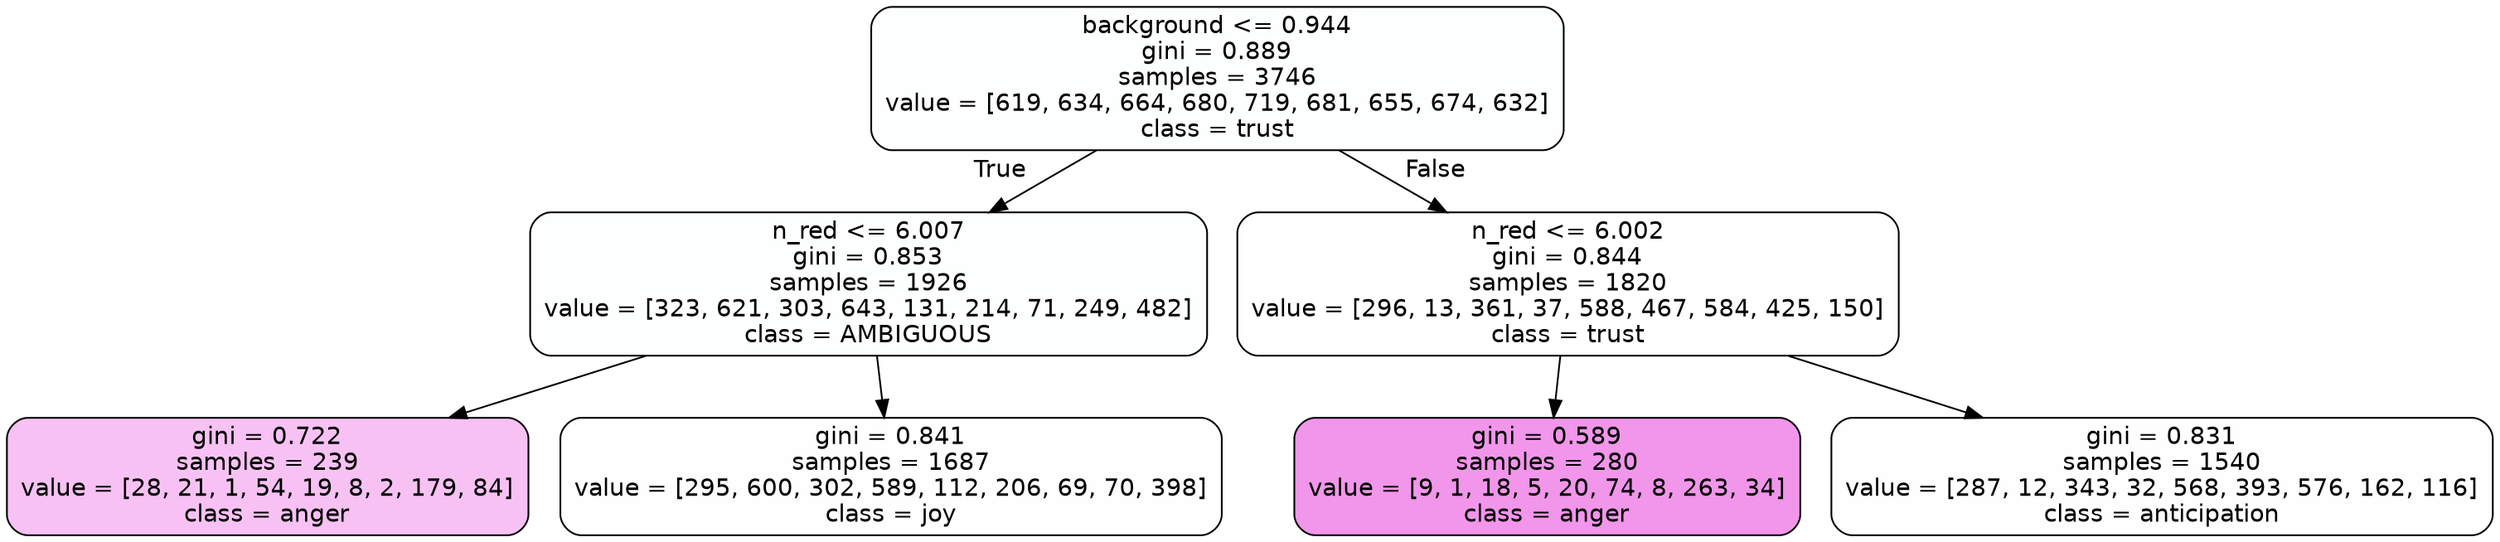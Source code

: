digraph Tree {
node [shape=box, style="filled, rounded", color="black", fontname=helvetica] ;
edge [fontname=helvetica] ;
0 [label="background <= 0.944\ngini = 0.889\nsamples = 3746\nvalue = [619, 634, 664, 680, 719, 681, 655, 674, 632]\nclass = trust", fillcolor="#39d7e502"] ;
1 [label="n_red <= 6.007\ngini = 0.853\nsamples = 1926\nvalue = [323, 621, 303, 643, 131, 214, 71, 249, 482]\nclass = AMBIGUOUS", fillcolor="#39e58102"] ;
0 -> 1 [labeldistance=2.5, labelangle=45, headlabel="True"] ;
2 [label="gini = 0.722\nsamples = 239\nvalue = [28, 21, 1, 54, 19, 8, 2, 179, 84]\nclass = anger", fillcolor="#e539d74e"] ;
1 -> 2 ;
3 [label="gini = 0.841\nsamples = 1687\nvalue = [295, 600, 302, 589, 112, 206, 69, 70, 398]\nclass = joy", fillcolor="#d7e53901"] ;
1 -> 3 ;
4 [label="n_red <= 6.002\ngini = 0.844\nsamples = 1820\nvalue = [296, 13, 361, 37, 588, 467, 584, 425, 150]\nclass = trust", fillcolor="#39d7e500"] ;
0 -> 4 [labeldistance=2.5, labelangle=-45, headlabel="False"] ;
5 [label="gini = 0.589\nsamples = 280\nvalue = [9, 1, 18, 5, 20, 74, 8, 263, 34]\nclass = anger", fillcolor="#e539d787"] ;
4 -> 5 ;
6 [label="gini = 0.831\nsamples = 1540\nvalue = [287, 12, 343, 32, 568, 393, 576, 162, 116]\nclass = anticipation", fillcolor="#8139e501"] ;
4 -> 6 ;
}